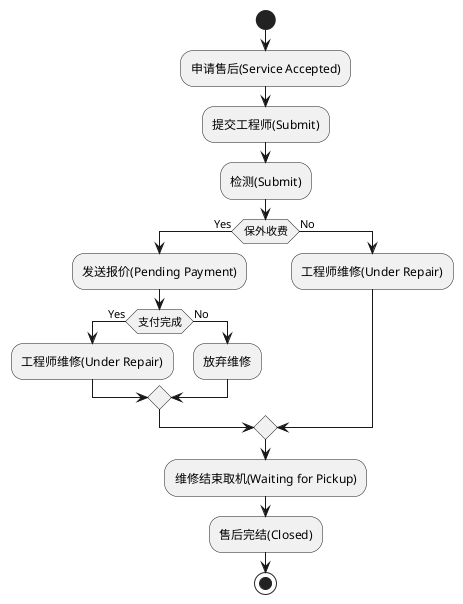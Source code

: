 @startuml
start
:申请售后(Service Accepted);
:提交工程师(Submit);
:检测(Submit);
if (保外收费) then (Yes)
    :发送报价(Pending Payment);
    if (支付完成) then (Yes)
        :工程师维修(Under Repair);
    else (No)
        :放弃维修;
    endif
else (No)
    :工程师维修(Under Repair);
endif
:维修结束取机(Waiting for Pickup);
:售后完结(Closed);
stop
@enduml
